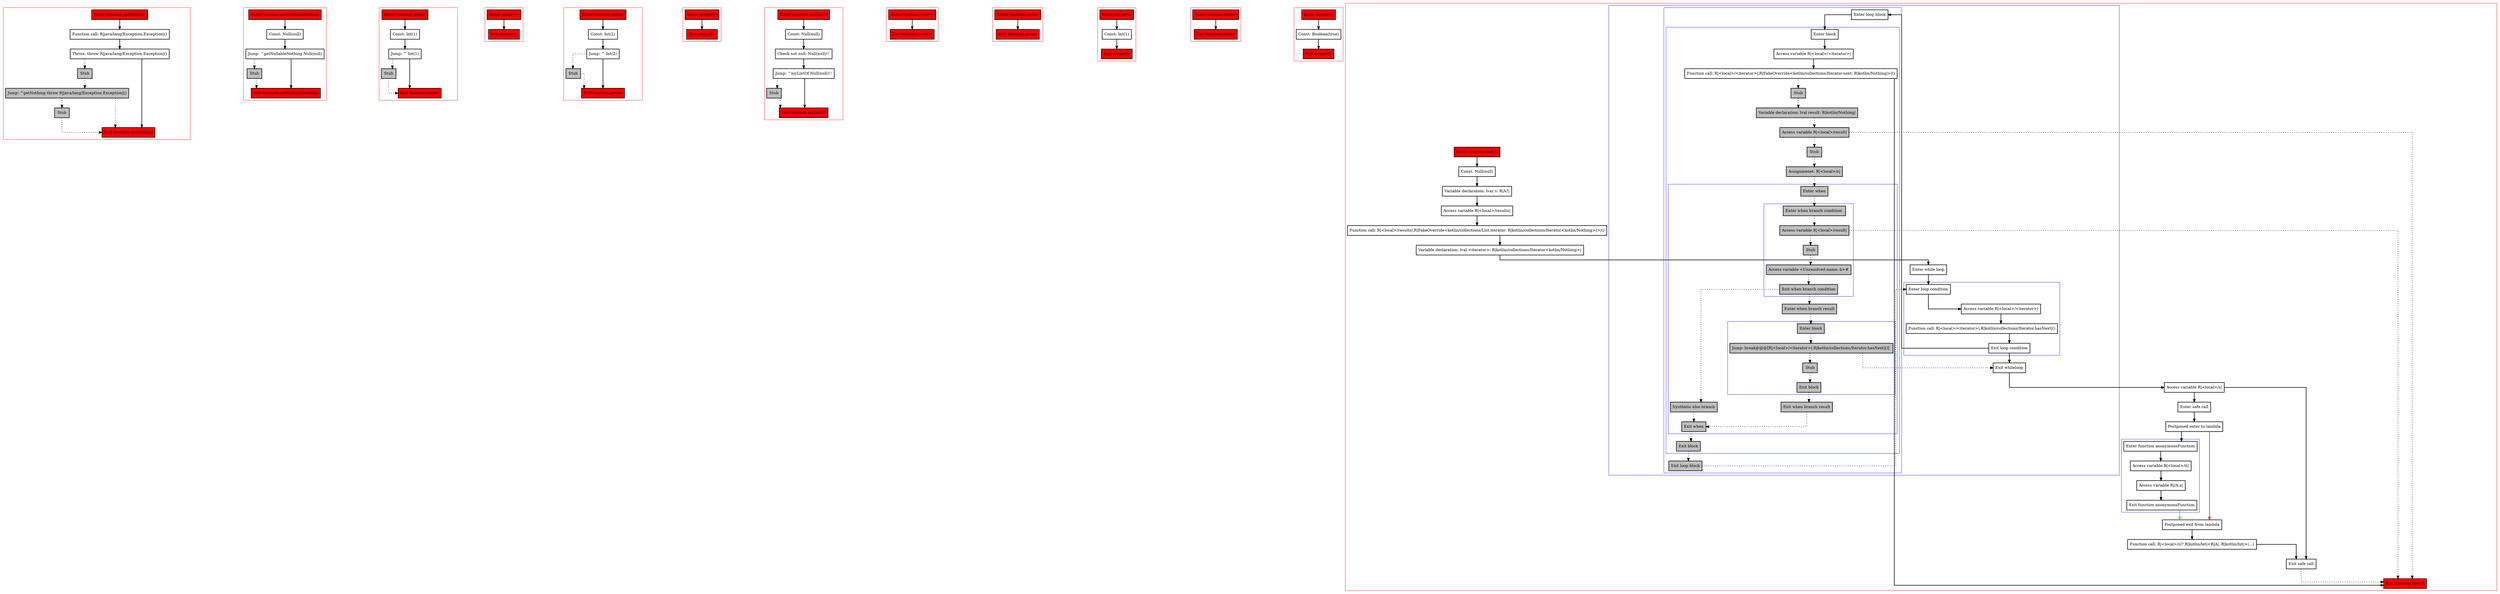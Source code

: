digraph smartcastToNothing_kt {
    graph [splines=ortho nodesep=3]
    node [shape=box penwidth=2]
    edge [penwidth=2]

    subgraph cluster_0 {
        color=red
        0 [label="Enter function getNothing" style="filled" fillcolor=red];
        1 [label="Function call: R|java/lang/Exception.Exception|()"];
        2 [label="Throw: throw R|java/lang/Exception.Exception|()"];
        3 [label="Stub" style="filled" fillcolor=gray];
        4 [label="Jump: ^getNothing throw R|java/lang/Exception.Exception|()" style="filled" fillcolor=gray];
        5 [label="Stub" style="filled" fillcolor=gray];
        6 [label="Exit function getNothing" style="filled" fillcolor=red];
    }

    0 -> {1};
    1 -> {2};
    2 -> {6};
    2 -> {3} [style=dotted];
    3 -> {4} [style=dotted];
    4 -> {6 5} [style=dotted];
    5 -> {6} [style=dotted];

    subgraph cluster_1 {
        color=red
        7 [label="Enter function getNullableNothing" style="filled" fillcolor=red];
        8 [label="Const: Null(null)"];
        9 [label="Jump: ^getNullableNothing Null(null)"];
        10 [label="Stub" style="filled" fillcolor=gray];
        11 [label="Exit function getNullableNothing" style="filled" fillcolor=red];
    }

    7 -> {8};
    8 -> {9};
    9 -> {11};
    9 -> {10} [style=dotted];
    10 -> {11} [style=dotted];

    subgraph cluster_2 {
        color=red
        12 [label="Enter function getter" style="filled" fillcolor=red];
        13 [label="Const: Int(1)"];
        14 [label="Jump: ^ Int(1)"];
        15 [label="Stub" style="filled" fillcolor=gray];
        16 [label="Exit function getter" style="filled" fillcolor=red];
    }

    12 -> {13};
    13 -> {14};
    14 -> {16};
    14 -> {15} [style=dotted];
    15 -> {16} [style=dotted];

    subgraph cluster_3 {
        color=red
        17 [label="Enter property" style="filled" fillcolor=red];
        18 [label="Exit property" style="filled" fillcolor=red];
    }

    17 -> {18};

    subgraph cluster_4 {
        color=red
        19 [label="Enter function getter" style="filled" fillcolor=red];
        20 [label="Const: Int(2)"];
        21 [label="Jump: ^ Int(2)"];
        22 [label="Stub" style="filled" fillcolor=gray];
        23 [label="Exit function getter" style="filled" fillcolor=red];
    }

    19 -> {20};
    20 -> {21};
    21 -> {23};
    21 -> {22} [style=dotted];
    22 -> {23} [style=dotted];

    subgraph cluster_5 {
        color=red
        24 [label="Enter property" style="filled" fillcolor=red];
        25 [label="Exit property" style="filled" fillcolor=red];
    }

    24 -> {25};

    subgraph cluster_6 {
        color=red
        26 [label="Enter function myListOf" style="filled" fillcolor=red];
        27 [label="Const: Null(null)"];
        28 [label="Check not null: Null(null)!!"];
        29 [label="Jump: ^myListOf Null(null)!!"];
        30 [label="Stub" style="filled" fillcolor=gray];
        31 [label="Exit function myListOf" style="filled" fillcolor=red];
    }

    26 -> {27};
    27 -> {28};
    28 -> {29};
    29 -> {31};
    29 -> {30} [style=dotted];
    30 -> {31} [style=dotted];

    subgraph cluster_7 {
        color=red
        32 [label="Enter function <init>" style="filled" fillcolor=red];
        33 [label="Exit function <init>" style="filled" fillcolor=red];
    }

    32 -> {33};

    subgraph cluster_8 {
        color=red
        34 [label="Enter function getter" style="filled" fillcolor=red];
        35 [label="Exit function getter" style="filled" fillcolor=red];
    }

    34 -> {35};

    subgraph cluster_9 {
        color=red
        36 [label="Enter property" style="filled" fillcolor=red];
        37 [label="Const: Int(1)"];
        38 [label="Exit property" style="filled" fillcolor=red];
    }

    36 -> {37};
    37 -> {38};

    subgraph cluster_10 {
        color=red
        39 [label="Enter function getter" style="filled" fillcolor=red];
        40 [label="Exit function getter" style="filled" fillcolor=red];
    }

    39 -> {40};

    subgraph cluster_11 {
        color=red
        41 [label="Enter property" style="filled" fillcolor=red];
        42 [label="Const: Boolean(true)"];
        43 [label="Exit property" style="filled" fillcolor=red];
    }

    41 -> {42};
    42 -> {43};

    subgraph cluster_12 {
        color=red
        44 [label="Enter function test_0" style="filled" fillcolor=red];
        45 [label="Const: Null(null)"];
        46 [label="Variable declaration: lvar s: R|A?|"];
        47 [label="Access variable R|<local>/results|"];
        48 [label="Function call: R|<local>/results|.R|FakeOverride<kotlin/collections/List.iterator: R|kotlin/collections/Iterator<kotlin/Nothing>|>|()"];
        49 [label="Variable declaration: lval <iterator>: R|kotlin/collections/Iterator<kotlin/Nothing>|"];
        subgraph cluster_13 {
            color=blue
            50 [label="Enter while loop"];
            subgraph cluster_14 {
                color=blue
                51 [label="Enter loop condition"];
                52 [label="Access variable R|<local>/<iterator>|"];
                53 [label="Function call: R|<local>/<iterator>|.R|kotlin/collections/Iterator.hasNext|()"];
                54 [label="Exit loop condition"];
            }
            subgraph cluster_15 {
                color=blue
                55 [label="Enter loop block"];
                subgraph cluster_16 {
                    color=blue
                    56 [label="Enter block"];
                    57 [label="Access variable R|<local>/<iterator>|"];
                    58 [label="Function call: R|<local>/<iterator>|.R|FakeOverride<kotlin/collections/Iterator.next: R|kotlin/Nothing|>|()"];
                    59 [label="Stub" style="filled" fillcolor=gray];
                    60 [label="Variable declaration: lval result: R|kotlin/Nothing|" style="filled" fillcolor=gray];
                    61 [label="Access variable R|<local>/result|" style="filled" fillcolor=gray];
                    62 [label="Stub" style="filled" fillcolor=gray];
                    63 [label="Assignmenet: R|<local>/s|" style="filled" fillcolor=gray];
                    subgraph cluster_17 {
                        color=blue
                        64 [label="Enter when" style="filled" fillcolor=gray];
                        subgraph cluster_18 {
                            color=blue
                            65 [label="Enter when branch condition " style="filled" fillcolor=gray];
                            66 [label="Access variable R|<local>/result|" style="filled" fillcolor=gray];
                            67 [label="Stub" style="filled" fillcolor=gray];
                            68 [label="Access variable <Unresolved name: b>#" style="filled" fillcolor=gray];
                            69 [label="Exit when branch condition" style="filled" fillcolor=gray];
                        }
                        70 [label="Synthetic else branch" style="filled" fillcolor=gray];
                        71 [label="Enter when branch result" style="filled" fillcolor=gray];
                        subgraph cluster_19 {
                            color=blue
                            72 [label="Enter block" style="filled" fillcolor=gray];
                            73 [label="Jump: break@@@[R|<local>/<iterator>|.R|kotlin/collections/Iterator.hasNext|()] " style="filled" fillcolor=gray];
                            74 [label="Stub" style="filled" fillcolor=gray];
                            75 [label="Exit block" style="filled" fillcolor=gray];
                        }
                        76 [label="Exit when branch result" style="filled" fillcolor=gray];
                        77 [label="Exit when" style="filled" fillcolor=gray];
                    }
                    78 [label="Exit block" style="filled" fillcolor=gray];
                }
                79 [label="Exit loop block" style="filled" fillcolor=gray];
            }
            80 [label="Exit whileloop"];
        }
        81 [label="Access variable R|<local>/s|"];
        82 [label="Enter safe call"];
        83 [label="Postponed enter to lambda"];
        subgraph cluster_20 {
            color=blue
            84 [label="Enter function anonymousFunction"];
            85 [label="Access variable R|<local>/it|"];
            86 [label="Access variable R|/A.a|"];
            87 [label="Exit function anonymousFunction"];
        }
        88 [label="Postponed exit from lambda"];
        89 [label="Function call: R|<local>/s|?.R|kotlin/let|<R|A|, R|kotlin/Int|>(...)"];
        90 [label="Exit safe call"];
        91 [label="Exit function test_0" style="filled" fillcolor=red];
    }

    44 -> {45};
    45 -> {46};
    46 -> {47};
    47 -> {48};
    48 -> {49};
    49 -> {50};
    50 -> {51};
    51 -> {52};
    52 -> {53};
    53 -> {54};
    54 -> {80 55};
    55 -> {56};
    56 -> {57};
    57 -> {58};
    58 -> {91};
    58 -> {59} [style=dotted];
    59 -> {60} [style=dotted];
    60 -> {61} [style=dotted];
    61 -> {91 62} [style=dotted];
    62 -> {63} [style=dotted];
    63 -> {64} [style=dotted];
    64 -> {65} [style=dotted];
    65 -> {66} [style=dotted];
    66 -> {91 67} [style=dotted];
    67 -> {68} [style=dotted];
    68 -> {69} [style=dotted];
    69 -> {71 70} [style=dotted];
    70 -> {77} [style=dotted];
    71 -> {72} [style=dotted];
    72 -> {73} [style=dotted];
    73 -> {80 74} [style=dotted];
    74 -> {75} [style=dotted];
    75 -> {76} [style=dotted];
    76 -> {77} [style=dotted];
    77 -> {78} [style=dotted];
    78 -> {79} [style=dotted];
    79 -> {51} [style=dotted];
    80 -> {81};
    81 -> {82 90};
    82 -> {83};
    83 -> {84};
    83 -> {88} [color=red];
    84 -> {85};
    85 -> {86};
    86 -> {87};
    87 -> {88} [color=green];
    88 -> {89};
    89 -> {90};
    90 -> {91} [style=dotted];

}

